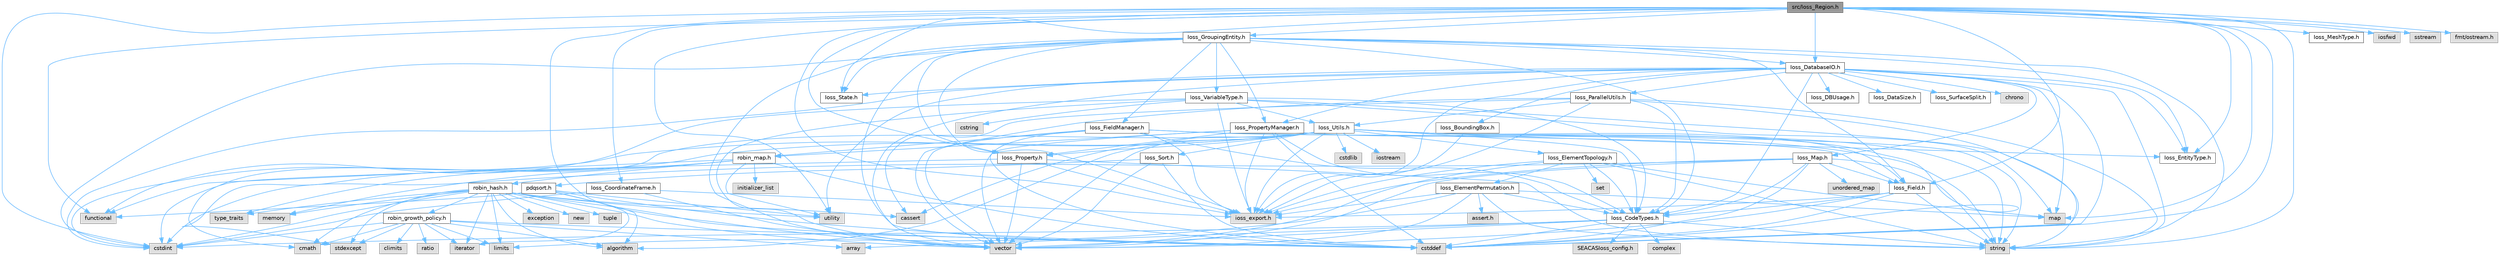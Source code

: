 digraph "src/Ioss_Region.h"
{
 // INTERACTIVE_SVG=YES
 // LATEX_PDF_SIZE
  bgcolor="transparent";
  edge [fontname=Helvetica,fontsize=10,labelfontname=Helvetica,labelfontsize=10];
  node [fontname=Helvetica,fontsize=10,shape=box,height=0.2,width=0.4];
  Node1 [id="Node000001",label="src/Ioss_Region.h",height=0.2,width=0.4,color="gray40", fillcolor="grey60", style="filled", fontcolor="black",tooltip=" "];
  Node1 -> Node2 [id="edge1_Node000001_Node000002",color="steelblue1",style="solid",tooltip=" "];
  Node2 [id="Node000002",label="ioss_export.h",height=0.2,width=0.4,color="grey60", fillcolor="#E0E0E0", style="filled",tooltip=" "];
  Node1 -> Node3 [id="edge2_Node000001_Node000003",color="steelblue1",style="solid",tooltip=" "];
  Node3 [id="Node000003",label="Ioss_CoordinateFrame.h",height=0.2,width=0.4,color="grey40", fillcolor="white", style="filled",URL="$Ioss__CoordinateFrame_8h.html",tooltip=" "];
  Node3 -> Node2 [id="edge3_Node000003_Node000002",color="steelblue1",style="solid",tooltip=" "];
  Node3 -> Node4 [id="edge4_Node000003_Node000004",color="steelblue1",style="solid",tooltip=" "];
  Node4 [id="Node000004",label="cstdint",height=0.2,width=0.4,color="grey60", fillcolor="#E0E0E0", style="filled",tooltip=" "];
  Node3 -> Node5 [id="edge5_Node000003_Node000005",color="steelblue1",style="solid",tooltip=" "];
  Node5 [id="Node000005",label="vector",height=0.2,width=0.4,color="grey60", fillcolor="#E0E0E0", style="filled",tooltip=" "];
  Node1 -> Node6 [id="edge6_Node000001_Node000006",color="steelblue1",style="solid",tooltip=" "];
  Node6 [id="Node000006",label="Ioss_DatabaseIO.h",height=0.2,width=0.4,color="grey40", fillcolor="white", style="filled",URL="$Ioss__DatabaseIO_8h.html",tooltip=" "];
  Node6 -> Node2 [id="edge7_Node000006_Node000002",color="steelblue1",style="solid",tooltip=" "];
  Node6 -> Node7 [id="edge8_Node000006_Node000007",color="steelblue1",style="solid",tooltip=" "];
  Node7 [id="Node000007",label="Ioss_BoundingBox.h",height=0.2,width=0.4,color="grey40", fillcolor="white", style="filled",URL="$Ioss__BoundingBox_8h.html",tooltip=" "];
  Node7 -> Node2 [id="edge9_Node000007_Node000002",color="steelblue1",style="solid",tooltip=" "];
  Node6 -> Node8 [id="edge10_Node000006_Node000008",color="steelblue1",style="solid",tooltip=" "];
  Node8 [id="Node000008",label="Ioss_CodeTypes.h",height=0.2,width=0.4,color="grey40", fillcolor="white", style="filled",URL="$Ioss__CodeTypes_8h.html",tooltip=" "];
  Node8 -> Node9 [id="edge11_Node000008_Node000009",color="steelblue1",style="solid",tooltip=" "];
  Node9 [id="Node000009",label="array",height=0.2,width=0.4,color="grey60", fillcolor="#E0E0E0", style="filled",tooltip=" "];
  Node8 -> Node10 [id="edge12_Node000008_Node000010",color="steelblue1",style="solid",tooltip=" "];
  Node10 [id="Node000010",label="cstddef",height=0.2,width=0.4,color="grey60", fillcolor="#E0E0E0", style="filled",tooltip=" "];
  Node8 -> Node4 [id="edge13_Node000008_Node000004",color="steelblue1",style="solid",tooltip=" "];
  Node8 -> Node11 [id="edge14_Node000008_Node000011",color="steelblue1",style="solid",tooltip=" "];
  Node11 [id="Node000011",label="string",height=0.2,width=0.4,color="grey60", fillcolor="#E0E0E0", style="filled",tooltip=" "];
  Node8 -> Node5 [id="edge15_Node000008_Node000005",color="steelblue1",style="solid",tooltip=" "];
  Node8 -> Node12 [id="edge16_Node000008_Node000012",color="steelblue1",style="solid",tooltip=" "];
  Node12 [id="Node000012",label="SEACASIoss_config.h",height=0.2,width=0.4,color="grey60", fillcolor="#E0E0E0", style="filled",tooltip=" "];
  Node8 -> Node13 [id="edge17_Node000008_Node000013",color="steelblue1",style="solid",tooltip=" "];
  Node13 [id="Node000013",label="complex",height=0.2,width=0.4,color="grey60", fillcolor="#E0E0E0", style="filled",tooltip=" "];
  Node6 -> Node14 [id="edge18_Node000006_Node000014",color="steelblue1",style="solid",tooltip=" "];
  Node14 [id="Node000014",label="Ioss_DBUsage.h",height=0.2,width=0.4,color="grey40", fillcolor="white", style="filled",URL="$Ioss__DBUsage_8h.html",tooltip=" "];
  Node6 -> Node15 [id="edge19_Node000006_Node000015",color="steelblue1",style="solid",tooltip=" "];
  Node15 [id="Node000015",label="Ioss_DataSize.h",height=0.2,width=0.4,color="grey40", fillcolor="white", style="filled",URL="$Ioss__DataSize_8h.html",tooltip=" "];
  Node6 -> Node16 [id="edge20_Node000006_Node000016",color="steelblue1",style="solid",tooltip=" "];
  Node16 [id="Node000016",label="Ioss_EntityType.h",height=0.2,width=0.4,color="grey40", fillcolor="white", style="filled",URL="$Ioss__EntityType_8h.html",tooltip=" "];
  Node6 -> Node17 [id="edge21_Node000006_Node000017",color="steelblue1",style="solid",tooltip=" "];
  Node17 [id="Node000017",label="Ioss_Map.h",height=0.2,width=0.4,color="grey40", fillcolor="white", style="filled",URL="$Ioss__Map_8h.html",tooltip=" "];
  Node17 -> Node2 [id="edge22_Node000017_Node000002",color="steelblue1",style="solid",tooltip=" "];
  Node17 -> Node8 [id="edge23_Node000017_Node000008",color="steelblue1",style="solid",tooltip=" "];
  Node17 -> Node18 [id="edge24_Node000017_Node000018",color="steelblue1",style="solid",tooltip=" "];
  Node18 [id="Node000018",label="Ioss_Field.h",height=0.2,width=0.4,color="grey40", fillcolor="white", style="filled",URL="$Ioss__Field_8h.html",tooltip=" "];
  Node18 -> Node2 [id="edge25_Node000018_Node000002",color="steelblue1",style="solid",tooltip=" "];
  Node18 -> Node8 [id="edge26_Node000018_Node000008",color="steelblue1",style="solid",tooltip=" "];
  Node18 -> Node10 [id="edge27_Node000018_Node000010",color="steelblue1",style="solid",tooltip=" "];
  Node18 -> Node11 [id="edge28_Node000018_Node000011",color="steelblue1",style="solid",tooltip=" "];
  Node18 -> Node5 [id="edge29_Node000018_Node000005",color="steelblue1",style="solid",tooltip=" "];
  Node17 -> Node10 [id="edge30_Node000017_Node000010",color="steelblue1",style="solid",tooltip=" "];
  Node17 -> Node4 [id="edge31_Node000017_Node000004",color="steelblue1",style="solid",tooltip=" "];
  Node17 -> Node11 [id="edge32_Node000017_Node000011",color="steelblue1",style="solid",tooltip=" "];
  Node17 -> Node5 [id="edge33_Node000017_Node000005",color="steelblue1",style="solid",tooltip=" "];
  Node17 -> Node19 [id="edge34_Node000017_Node000019",color="steelblue1",style="solid",tooltip=" "];
  Node19 [id="Node000019",label="unordered_map",height=0.2,width=0.4,color="grey60", fillcolor="#E0E0E0", style="filled",tooltip=" "];
  Node6 -> Node20 [id="edge35_Node000006_Node000020",color="steelblue1",style="solid",tooltip=" "];
  Node20 [id="Node000020",label="Ioss_ParallelUtils.h",height=0.2,width=0.4,color="grey40", fillcolor="white", style="filled",URL="$Ioss__ParallelUtils_8h.html",tooltip=" "];
  Node20 -> Node2 [id="edge36_Node000020_Node000002",color="steelblue1",style="solid",tooltip=" "];
  Node20 -> Node8 [id="edge37_Node000020_Node000008",color="steelblue1",style="solid",tooltip=" "];
  Node20 -> Node21 [id="edge38_Node000020_Node000021",color="steelblue1",style="solid",tooltip=" "];
  Node21 [id="Node000021",label="Ioss_Utils.h",height=0.2,width=0.4,color="grey40", fillcolor="white", style="filled",URL="$Ioss__Utils_8h.html",tooltip=" "];
  Node21 -> Node2 [id="edge39_Node000021_Node000002",color="steelblue1",style="solid",tooltip=" "];
  Node21 -> Node8 [id="edge40_Node000021_Node000008",color="steelblue1",style="solid",tooltip=" "];
  Node21 -> Node22 [id="edge41_Node000021_Node000022",color="steelblue1",style="solid",tooltip=" "];
  Node22 [id="Node000022",label="Ioss_ElementTopology.h",height=0.2,width=0.4,color="grey40", fillcolor="white", style="filled",URL="$Ioss__ElementTopology_8h.html",tooltip=" "];
  Node22 -> Node2 [id="edge42_Node000022_Node000002",color="steelblue1",style="solid",tooltip=" "];
  Node22 -> Node8 [id="edge43_Node000022_Node000008",color="steelblue1",style="solid",tooltip=" "];
  Node22 -> Node23 [id="edge44_Node000022_Node000023",color="steelblue1",style="solid",tooltip=" "];
  Node23 [id="Node000023",label="Ioss_ElementPermutation.h",height=0.2,width=0.4,color="grey40", fillcolor="white", style="filled",URL="$Ioss__ElementPermutation_8h.html",tooltip=" "];
  Node23 -> Node2 [id="edge45_Node000023_Node000002",color="steelblue1",style="solid",tooltip=" "];
  Node23 -> Node8 [id="edge46_Node000023_Node000008",color="steelblue1",style="solid",tooltip=" "];
  Node23 -> Node24 [id="edge47_Node000023_Node000024",color="steelblue1",style="solid",tooltip=" "];
  Node24 [id="Node000024",label="assert.h",height=0.2,width=0.4,color="grey60", fillcolor="#E0E0E0", style="filled",tooltip=" "];
  Node23 -> Node25 [id="edge48_Node000023_Node000025",color="steelblue1",style="solid",tooltip=" "];
  Node25 [id="Node000025",label="limits",height=0.2,width=0.4,color="grey60", fillcolor="#E0E0E0", style="filled",tooltip=" "];
  Node23 -> Node26 [id="edge49_Node000023_Node000026",color="steelblue1",style="solid",tooltip=" "];
  Node26 [id="Node000026",label="map",height=0.2,width=0.4,color="grey60", fillcolor="#E0E0E0", style="filled",tooltip=" "];
  Node23 -> Node11 [id="edge50_Node000023_Node000011",color="steelblue1",style="solid",tooltip=" "];
  Node23 -> Node5 [id="edge51_Node000023_Node000005",color="steelblue1",style="solid",tooltip=" "];
  Node22 -> Node26 [id="edge52_Node000022_Node000026",color="steelblue1",style="solid",tooltip=" "];
  Node22 -> Node27 [id="edge53_Node000022_Node000027",color="steelblue1",style="solid",tooltip=" "];
  Node27 [id="Node000027",label="set",height=0.2,width=0.4,color="grey60", fillcolor="#E0E0E0", style="filled",tooltip=" "];
  Node22 -> Node11 [id="edge54_Node000022_Node000011",color="steelblue1",style="solid",tooltip=" "];
  Node22 -> Node5 [id="edge55_Node000022_Node000005",color="steelblue1",style="solid",tooltip=" "];
  Node21 -> Node16 [id="edge56_Node000021_Node000016",color="steelblue1",style="solid",tooltip=" "];
  Node21 -> Node18 [id="edge57_Node000021_Node000018",color="steelblue1",style="solid",tooltip=" "];
  Node21 -> Node28 [id="edge58_Node000021_Node000028",color="steelblue1",style="solid",tooltip=" "];
  Node28 [id="Node000028",label="Ioss_Property.h",height=0.2,width=0.4,color="grey40", fillcolor="white", style="filled",URL="$Ioss__Property_8h.html",tooltip=" "];
  Node28 -> Node2 [id="edge59_Node000028_Node000002",color="steelblue1",style="solid",tooltip=" "];
  Node28 -> Node4 [id="edge60_Node000028_Node000004",color="steelblue1",style="solid",tooltip=" "];
  Node28 -> Node11 [id="edge61_Node000028_Node000011",color="steelblue1",style="solid",tooltip=" "];
  Node28 -> Node5 [id="edge62_Node000028_Node000005",color="steelblue1",style="solid",tooltip=" "];
  Node21 -> Node29 [id="edge63_Node000021_Node000029",color="steelblue1",style="solid",tooltip=" "];
  Node29 [id="Node000029",label="Ioss_Sort.h",height=0.2,width=0.4,color="grey40", fillcolor="white", style="filled",URL="$Ioss__Sort_8h.html",tooltip=" "];
  Node29 -> Node30 [id="edge64_Node000029_Node000030",color="steelblue1",style="solid",tooltip=" "];
  Node30 [id="Node000030",label="pdqsort.h",height=0.2,width=0.4,color="grey40", fillcolor="white", style="filled",URL="$pdqsort_8h.html",tooltip=" "];
  Node30 -> Node31 [id="edge65_Node000030_Node000031",color="steelblue1",style="solid",tooltip=" "];
  Node31 [id="Node000031",label="algorithm",height=0.2,width=0.4,color="grey60", fillcolor="#E0E0E0", style="filled",tooltip=" "];
  Node30 -> Node10 [id="edge66_Node000030_Node000010",color="steelblue1",style="solid",tooltip=" "];
  Node30 -> Node32 [id="edge67_Node000030_Node000032",color="steelblue1",style="solid",tooltip=" "];
  Node32 [id="Node000032",label="functional",height=0.2,width=0.4,color="grey60", fillcolor="#E0E0E0", style="filled",tooltip=" "];
  Node30 -> Node33 [id="edge68_Node000030_Node000033",color="steelblue1",style="solid",tooltip=" "];
  Node33 [id="Node000033",label="iterator",height=0.2,width=0.4,color="grey60", fillcolor="#E0E0E0", style="filled",tooltip=" "];
  Node30 -> Node34 [id="edge69_Node000030_Node000034",color="steelblue1",style="solid",tooltip=" "];
  Node34 [id="Node000034",label="utility",height=0.2,width=0.4,color="grey60", fillcolor="#E0E0E0", style="filled",tooltip=" "];
  Node29 -> Node10 [id="edge70_Node000029_Node000010",color="steelblue1",style="solid",tooltip=" "];
  Node29 -> Node5 [id="edge71_Node000029_Node000005",color="steelblue1",style="solid",tooltip=" "];
  Node21 -> Node31 [id="edge72_Node000021_Node000031",color="steelblue1",style="solid",tooltip=" "];
  Node21 -> Node35 [id="edge73_Node000021_Node000035",color="steelblue1",style="solid",tooltip=" "];
  Node35 [id="Node000035",label="cassert",height=0.2,width=0.4,color="grey60", fillcolor="#E0E0E0", style="filled",tooltip=" "];
  Node21 -> Node36 [id="edge74_Node000021_Node000036",color="steelblue1",style="solid",tooltip=" "];
  Node36 [id="Node000036",label="cmath",height=0.2,width=0.4,color="grey60", fillcolor="#E0E0E0", style="filled",tooltip=" "];
  Node21 -> Node10 [id="edge75_Node000021_Node000010",color="steelblue1",style="solid",tooltip=" "];
  Node21 -> Node4 [id="edge76_Node000021_Node000004",color="steelblue1",style="solid",tooltip=" "];
  Node21 -> Node37 [id="edge77_Node000021_Node000037",color="steelblue1",style="solid",tooltip=" "];
  Node37 [id="Node000037",label="cstdlib",height=0.2,width=0.4,color="grey60", fillcolor="#E0E0E0", style="filled",tooltip=" "];
  Node21 -> Node38 [id="edge78_Node000021_Node000038",color="steelblue1",style="solid",tooltip=" "];
  Node38 [id="Node000038",label="iostream",height=0.2,width=0.4,color="grey60", fillcolor="#E0E0E0", style="filled",tooltip=" "];
  Node21 -> Node39 [id="edge79_Node000021_Node000039",color="steelblue1",style="solid",tooltip=" "];
  Node39 [id="Node000039",label="stdexcept",height=0.2,width=0.4,color="grey60", fillcolor="#E0E0E0", style="filled",tooltip=" "];
  Node21 -> Node11 [id="edge80_Node000021_Node000011",color="steelblue1",style="solid",tooltip=" "];
  Node21 -> Node5 [id="edge81_Node000021_Node000005",color="steelblue1",style="solid",tooltip=" "];
  Node20 -> Node35 [id="edge82_Node000020_Node000035",color="steelblue1",style="solid",tooltip=" "];
  Node20 -> Node10 [id="edge83_Node000020_Node000010",color="steelblue1",style="solid",tooltip=" "];
  Node20 -> Node11 [id="edge84_Node000020_Node000011",color="steelblue1",style="solid",tooltip=" "];
  Node20 -> Node5 [id="edge85_Node000020_Node000005",color="steelblue1",style="solid",tooltip=" "];
  Node6 -> Node40 [id="edge86_Node000006_Node000040",color="steelblue1",style="solid",tooltip=" "];
  Node40 [id="Node000040",label="Ioss_PropertyManager.h",height=0.2,width=0.4,color="grey40", fillcolor="white", style="filled",URL="$Ioss__PropertyManager_8h.html",tooltip=" "];
  Node40 -> Node2 [id="edge87_Node000040_Node000002",color="steelblue1",style="solid",tooltip=" "];
  Node40 -> Node8 [id="edge88_Node000040_Node000008",color="steelblue1",style="solid",tooltip=" "];
  Node40 -> Node28 [id="edge89_Node000040_Node000028",color="steelblue1",style="solid",tooltip=" "];
  Node40 -> Node10 [id="edge90_Node000040_Node000010",color="steelblue1",style="solid",tooltip=" "];
  Node40 -> Node11 [id="edge91_Node000040_Node000011",color="steelblue1",style="solid",tooltip=" "];
  Node40 -> Node5 [id="edge92_Node000040_Node000005",color="steelblue1",style="solid",tooltip=" "];
  Node40 -> Node41 [id="edge93_Node000040_Node000041",color="steelblue1",style="solid",tooltip=" "];
  Node41 [id="Node000041",label="robin_map.h",height=0.2,width=0.4,color="grey40", fillcolor="white", style="filled",URL="$robin__map_8h.html",tooltip=" "];
  Node41 -> Node10 [id="edge94_Node000041_Node000010",color="steelblue1",style="solid",tooltip=" "];
  Node41 -> Node32 [id="edge95_Node000041_Node000032",color="steelblue1",style="solid",tooltip=" "];
  Node41 -> Node42 [id="edge96_Node000041_Node000042",color="steelblue1",style="solid",tooltip=" "];
  Node42 [id="Node000042",label="initializer_list",height=0.2,width=0.4,color="grey60", fillcolor="#E0E0E0", style="filled",tooltip=" "];
  Node41 -> Node43 [id="edge97_Node000041_Node000043",color="steelblue1",style="solid",tooltip=" "];
  Node43 [id="Node000043",label="memory",height=0.2,width=0.4,color="grey60", fillcolor="#E0E0E0", style="filled",tooltip=" "];
  Node41 -> Node44 [id="edge98_Node000041_Node000044",color="steelblue1",style="solid",tooltip=" "];
  Node44 [id="Node000044",label="type_traits",height=0.2,width=0.4,color="grey60", fillcolor="#E0E0E0", style="filled",tooltip=" "];
  Node41 -> Node34 [id="edge99_Node000041_Node000034",color="steelblue1",style="solid",tooltip=" "];
  Node41 -> Node45 [id="edge100_Node000041_Node000045",color="steelblue1",style="solid",tooltip=" "];
  Node45 [id="Node000045",label="robin_hash.h",height=0.2,width=0.4,color="grey40", fillcolor="white", style="filled",URL="$robin__hash_8h.html",tooltip=" "];
  Node45 -> Node31 [id="edge101_Node000045_Node000031",color="steelblue1",style="solid",tooltip=" "];
  Node45 -> Node35 [id="edge102_Node000045_Node000035",color="steelblue1",style="solid",tooltip=" "];
  Node45 -> Node36 [id="edge103_Node000045_Node000036",color="steelblue1",style="solid",tooltip=" "];
  Node45 -> Node10 [id="edge104_Node000045_Node000010",color="steelblue1",style="solid",tooltip=" "];
  Node45 -> Node4 [id="edge105_Node000045_Node000004",color="steelblue1",style="solid",tooltip=" "];
  Node45 -> Node46 [id="edge106_Node000045_Node000046",color="steelblue1",style="solid",tooltip=" "];
  Node46 [id="Node000046",label="exception",height=0.2,width=0.4,color="grey60", fillcolor="#E0E0E0", style="filled",tooltip=" "];
  Node45 -> Node33 [id="edge107_Node000045_Node000033",color="steelblue1",style="solid",tooltip=" "];
  Node45 -> Node25 [id="edge108_Node000045_Node000025",color="steelblue1",style="solid",tooltip=" "];
  Node45 -> Node43 [id="edge109_Node000045_Node000043",color="steelblue1",style="solid",tooltip=" "];
  Node45 -> Node47 [id="edge110_Node000045_Node000047",color="steelblue1",style="solid",tooltip=" "];
  Node47 [id="Node000047",label="new",height=0.2,width=0.4,color="grey60", fillcolor="#E0E0E0", style="filled",tooltip=" "];
  Node45 -> Node39 [id="edge111_Node000045_Node000039",color="steelblue1",style="solid",tooltip=" "];
  Node45 -> Node48 [id="edge112_Node000045_Node000048",color="steelblue1",style="solid",tooltip=" "];
  Node48 [id="Node000048",label="tuple",height=0.2,width=0.4,color="grey60", fillcolor="#E0E0E0", style="filled",tooltip=" "];
  Node45 -> Node44 [id="edge113_Node000045_Node000044",color="steelblue1",style="solid",tooltip=" "];
  Node45 -> Node34 [id="edge114_Node000045_Node000034",color="steelblue1",style="solid",tooltip=" "];
  Node45 -> Node5 [id="edge115_Node000045_Node000005",color="steelblue1",style="solid",tooltip=" "];
  Node45 -> Node49 [id="edge116_Node000045_Node000049",color="steelblue1",style="solid",tooltip=" "];
  Node49 [id="Node000049",label="robin_growth_policy.h",height=0.2,width=0.4,color="grey40", fillcolor="white", style="filled",URL="$robin__growth__policy_8h.html",tooltip=" "];
  Node49 -> Node31 [id="edge117_Node000049_Node000031",color="steelblue1",style="solid",tooltip=" "];
  Node49 -> Node9 [id="edge118_Node000049_Node000009",color="steelblue1",style="solid",tooltip=" "];
  Node49 -> Node50 [id="edge119_Node000049_Node000050",color="steelblue1",style="solid",tooltip=" "];
  Node50 [id="Node000050",label="climits",height=0.2,width=0.4,color="grey60", fillcolor="#E0E0E0", style="filled",tooltip=" "];
  Node49 -> Node36 [id="edge120_Node000049_Node000036",color="steelblue1",style="solid",tooltip=" "];
  Node49 -> Node10 [id="edge121_Node000049_Node000010",color="steelblue1",style="solid",tooltip=" "];
  Node49 -> Node4 [id="edge122_Node000049_Node000004",color="steelblue1",style="solid",tooltip=" "];
  Node49 -> Node33 [id="edge123_Node000049_Node000033",color="steelblue1",style="solid",tooltip=" "];
  Node49 -> Node25 [id="edge124_Node000049_Node000025",color="steelblue1",style="solid",tooltip=" "];
  Node49 -> Node51 [id="edge125_Node000049_Node000051",color="steelblue1",style="solid",tooltip=" "];
  Node51 [id="Node000051",label="ratio",height=0.2,width=0.4,color="grey60", fillcolor="#E0E0E0", style="filled",tooltip=" "];
  Node49 -> Node39 [id="edge126_Node000049_Node000039",color="steelblue1",style="solid",tooltip=" "];
  Node6 -> Node52 [id="edge127_Node000006_Node000052",color="steelblue1",style="solid",tooltip=" "];
  Node52 [id="Node000052",label="Ioss_State.h",height=0.2,width=0.4,color="grey40", fillcolor="white", style="filled",URL="$Ioss__State_8h.html",tooltip=" "];
  Node6 -> Node53 [id="edge128_Node000006_Node000053",color="steelblue1",style="solid",tooltip=" "];
  Node53 [id="Node000053",label="Ioss_SurfaceSplit.h",height=0.2,width=0.4,color="grey40", fillcolor="white", style="filled",URL="$Ioss__SurfaceSplit_8h.html",tooltip=" "];
  Node6 -> Node54 [id="edge129_Node000006_Node000054",color="steelblue1",style="solid",tooltip=" "];
  Node54 [id="Node000054",label="chrono",height=0.2,width=0.4,color="grey60", fillcolor="#E0E0E0", style="filled",tooltip=" "];
  Node6 -> Node10 [id="edge130_Node000006_Node000010",color="steelblue1",style="solid",tooltip=" "];
  Node6 -> Node4 [id="edge131_Node000006_Node000004",color="steelblue1",style="solid",tooltip=" "];
  Node6 -> Node26 [id="edge132_Node000006_Node000026",color="steelblue1",style="solid",tooltip=" "];
  Node6 -> Node11 [id="edge133_Node000006_Node000011",color="steelblue1",style="solid",tooltip=" "];
  Node6 -> Node34 [id="edge134_Node000006_Node000034",color="steelblue1",style="solid",tooltip=" "];
  Node6 -> Node5 [id="edge135_Node000006_Node000005",color="steelblue1",style="solid",tooltip=" "];
  Node1 -> Node16 [id="edge136_Node000001_Node000016",color="steelblue1",style="solid",tooltip=" "];
  Node1 -> Node18 [id="edge137_Node000001_Node000018",color="steelblue1",style="solid",tooltip=" "];
  Node1 -> Node55 [id="edge138_Node000001_Node000055",color="steelblue1",style="solid",tooltip=" "];
  Node55 [id="Node000055",label="Ioss_GroupingEntity.h",height=0.2,width=0.4,color="grey40", fillcolor="white", style="filled",URL="$Ioss__GroupingEntity_8h.html",tooltip=" "];
  Node55 -> Node2 [id="edge139_Node000055_Node000002",color="steelblue1",style="solid",tooltip=" "];
  Node55 -> Node8 [id="edge140_Node000055_Node000008",color="steelblue1",style="solid",tooltip=" "];
  Node55 -> Node6 [id="edge141_Node000055_Node000006",color="steelblue1",style="solid",tooltip=" "];
  Node55 -> Node16 [id="edge142_Node000055_Node000016",color="steelblue1",style="solid",tooltip=" "];
  Node55 -> Node18 [id="edge143_Node000055_Node000018",color="steelblue1",style="solid",tooltip=" "];
  Node55 -> Node56 [id="edge144_Node000055_Node000056",color="steelblue1",style="solid",tooltip=" "];
  Node56 [id="Node000056",label="Ioss_FieldManager.h",height=0.2,width=0.4,color="grey40", fillcolor="white", style="filled",URL="$Ioss__FieldManager_8h.html",tooltip=" "];
  Node56 -> Node2 [id="edge145_Node000056_Node000002",color="steelblue1",style="solid",tooltip=" "];
  Node56 -> Node8 [id="edge146_Node000056_Node000008",color="steelblue1",style="solid",tooltip=" "];
  Node56 -> Node18 [id="edge147_Node000056_Node000018",color="steelblue1",style="solid",tooltip=" "];
  Node56 -> Node10 [id="edge148_Node000056_Node000010",color="steelblue1",style="solid",tooltip=" "];
  Node56 -> Node11 [id="edge149_Node000056_Node000011",color="steelblue1",style="solid",tooltip=" "];
  Node56 -> Node5 [id="edge150_Node000056_Node000005",color="steelblue1",style="solid",tooltip=" "];
  Node56 -> Node41 [id="edge151_Node000056_Node000041",color="steelblue1",style="solid",tooltip=" "];
  Node55 -> Node28 [id="edge152_Node000055_Node000028",color="steelblue1",style="solid",tooltip=" "];
  Node55 -> Node40 [id="edge153_Node000055_Node000040",color="steelblue1",style="solid",tooltip=" "];
  Node55 -> Node52 [id="edge154_Node000055_Node000052",color="steelblue1",style="solid",tooltip=" "];
  Node55 -> Node57 [id="edge155_Node000055_Node000057",color="steelblue1",style="solid",tooltip=" "];
  Node57 [id="Node000057",label="Ioss_VariableType.h",height=0.2,width=0.4,color="grey40", fillcolor="white", style="filled",URL="$Ioss__VariableType_8h.html",tooltip=" "];
  Node57 -> Node2 [id="edge156_Node000057_Node000002",color="steelblue1",style="solid",tooltip=" "];
  Node57 -> Node8 [id="edge157_Node000057_Node000008",color="steelblue1",style="solid",tooltip=" "];
  Node57 -> Node21 [id="edge158_Node000057_Node000021",color="steelblue1",style="solid",tooltip=" "];
  Node57 -> Node58 [id="edge159_Node000057_Node000058",color="steelblue1",style="solid",tooltip=" "];
  Node58 [id="Node000058",label="cstring",height=0.2,width=0.4,color="grey60", fillcolor="#E0E0E0", style="filled",tooltip=" "];
  Node57 -> Node32 [id="edge160_Node000057_Node000032",color="steelblue1",style="solid",tooltip=" "];
  Node57 -> Node26 [id="edge161_Node000057_Node000026",color="steelblue1",style="solid",tooltip=" "];
  Node57 -> Node11 [id="edge162_Node000057_Node000011",color="steelblue1",style="solid",tooltip=" "];
  Node57 -> Node5 [id="edge163_Node000057_Node000005",color="steelblue1",style="solid",tooltip=" "];
  Node55 -> Node10 [id="edge164_Node000055_Node000010",color="steelblue1",style="solid",tooltip=" "];
  Node55 -> Node4 [id="edge165_Node000055_Node000004",color="steelblue1",style="solid",tooltip=" "];
  Node55 -> Node11 [id="edge166_Node000055_Node000011",color="steelblue1",style="solid",tooltip=" "];
  Node55 -> Node5 [id="edge167_Node000055_Node000005",color="steelblue1",style="solid",tooltip=" "];
  Node1 -> Node59 [id="edge168_Node000001_Node000059",color="steelblue1",style="solid",tooltip=" "];
  Node59 [id="Node000059",label="Ioss_MeshType.h",height=0.2,width=0.4,color="grey40", fillcolor="white", style="filled",URL="$Ioss__MeshType_8h.html",tooltip=" "];
  Node1 -> Node28 [id="edge169_Node000001_Node000028",color="steelblue1",style="solid",tooltip=" "];
  Node1 -> Node52 [id="edge170_Node000001_Node000052",color="steelblue1",style="solid",tooltip=" "];
  Node1 -> Node10 [id="edge171_Node000001_Node000010",color="steelblue1",style="solid",tooltip=" "];
  Node1 -> Node4 [id="edge172_Node000001_Node000004",color="steelblue1",style="solid",tooltip=" "];
  Node1 -> Node32 [id="edge173_Node000001_Node000032",color="steelblue1",style="solid",tooltip=" "];
  Node1 -> Node60 [id="edge174_Node000001_Node000060",color="steelblue1",style="solid",tooltip=" "];
  Node60 [id="Node000060",label="iosfwd",height=0.2,width=0.4,color="grey60", fillcolor="#E0E0E0", style="filled",tooltip=" "];
  Node1 -> Node26 [id="edge175_Node000001_Node000026",color="steelblue1",style="solid",tooltip=" "];
  Node1 -> Node11 [id="edge176_Node000001_Node000011",color="steelblue1",style="solid",tooltip=" "];
  Node1 -> Node34 [id="edge177_Node000001_Node000034",color="steelblue1",style="solid",tooltip=" "];
  Node1 -> Node5 [id="edge178_Node000001_Node000005",color="steelblue1",style="solid",tooltip=" "];
  Node1 -> Node61 [id="edge179_Node000001_Node000061",color="steelblue1",style="solid",tooltip=" "];
  Node61 [id="Node000061",label="sstream",height=0.2,width=0.4,color="grey60", fillcolor="#E0E0E0", style="filled",tooltip=" "];
  Node1 -> Node62 [id="edge180_Node000001_Node000062",color="steelblue1",style="solid",tooltip=" "];
  Node62 [id="Node000062",label="fmt/ostream.h",height=0.2,width=0.4,color="grey60", fillcolor="#E0E0E0", style="filled",tooltip=" "];
}
